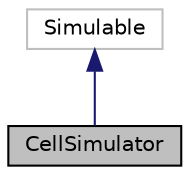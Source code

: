 digraph "CellSimulator"
{
 // LATEX_PDF_SIZE
  edge [fontname="Helvetica",fontsize="10",labelfontname="Helvetica",labelfontsize="10"];
  node [fontname="Helvetica",fontsize="10",shape=record];
  Node1 [label="CellSimulator",height=0.2,width=0.4,color="black", fillcolor="grey75", style="filled", fontcolor="black",tooltip="This class implements the Simulable interface and simulates the behavior of a group of cells using Co..."];
  Node2 -> Node1 [dir="back",color="midnightblue",fontsize="10",style="solid",fontname="Helvetica"];
  Node2 [label="Simulable",height=0.2,width=0.4,color="grey75", fillcolor="white", style="filled",tooltip=" "];
}
